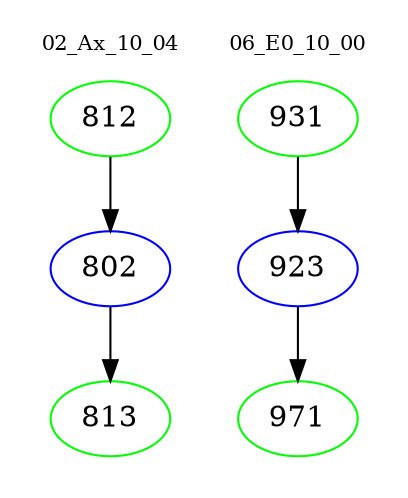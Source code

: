 digraph{
subgraph cluster_0 {
color = white
label = "02_Ax_10_04";
fontsize=10;
T0_812 [label="812", color="green"]
T0_812 -> T0_802 [color="black"]
T0_802 [label="802", color="blue"]
T0_802 -> T0_813 [color="black"]
T0_813 [label="813", color="green"]
}
subgraph cluster_1 {
color = white
label = "06_E0_10_00";
fontsize=10;
T1_931 [label="931", color="green"]
T1_931 -> T1_923 [color="black"]
T1_923 [label="923", color="blue"]
T1_923 -> T1_971 [color="black"]
T1_971 [label="971", color="green"]
}
}
